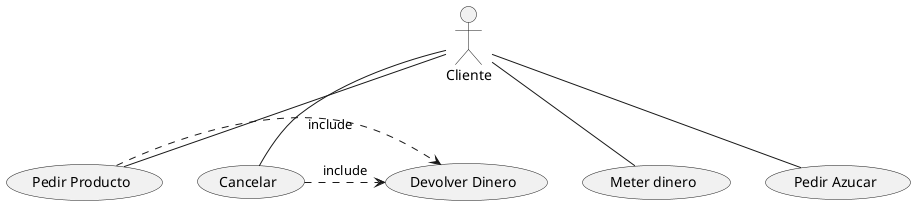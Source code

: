 @startuml
'https://plantuml.com/use-case-diagram
(Meter dinero) as Md
(Pedir Azucar) as Pa
(Pedir Producto) as Pp
(Cancelar) as C
(Devolver Dinero) as Dd
:Cliente: -- Md 
:Cliente: -- Pa
:Cliente: -- Pp
:Cliente: -- C 
Pp .> Dd : include
C .> Dd : include
@enduml
